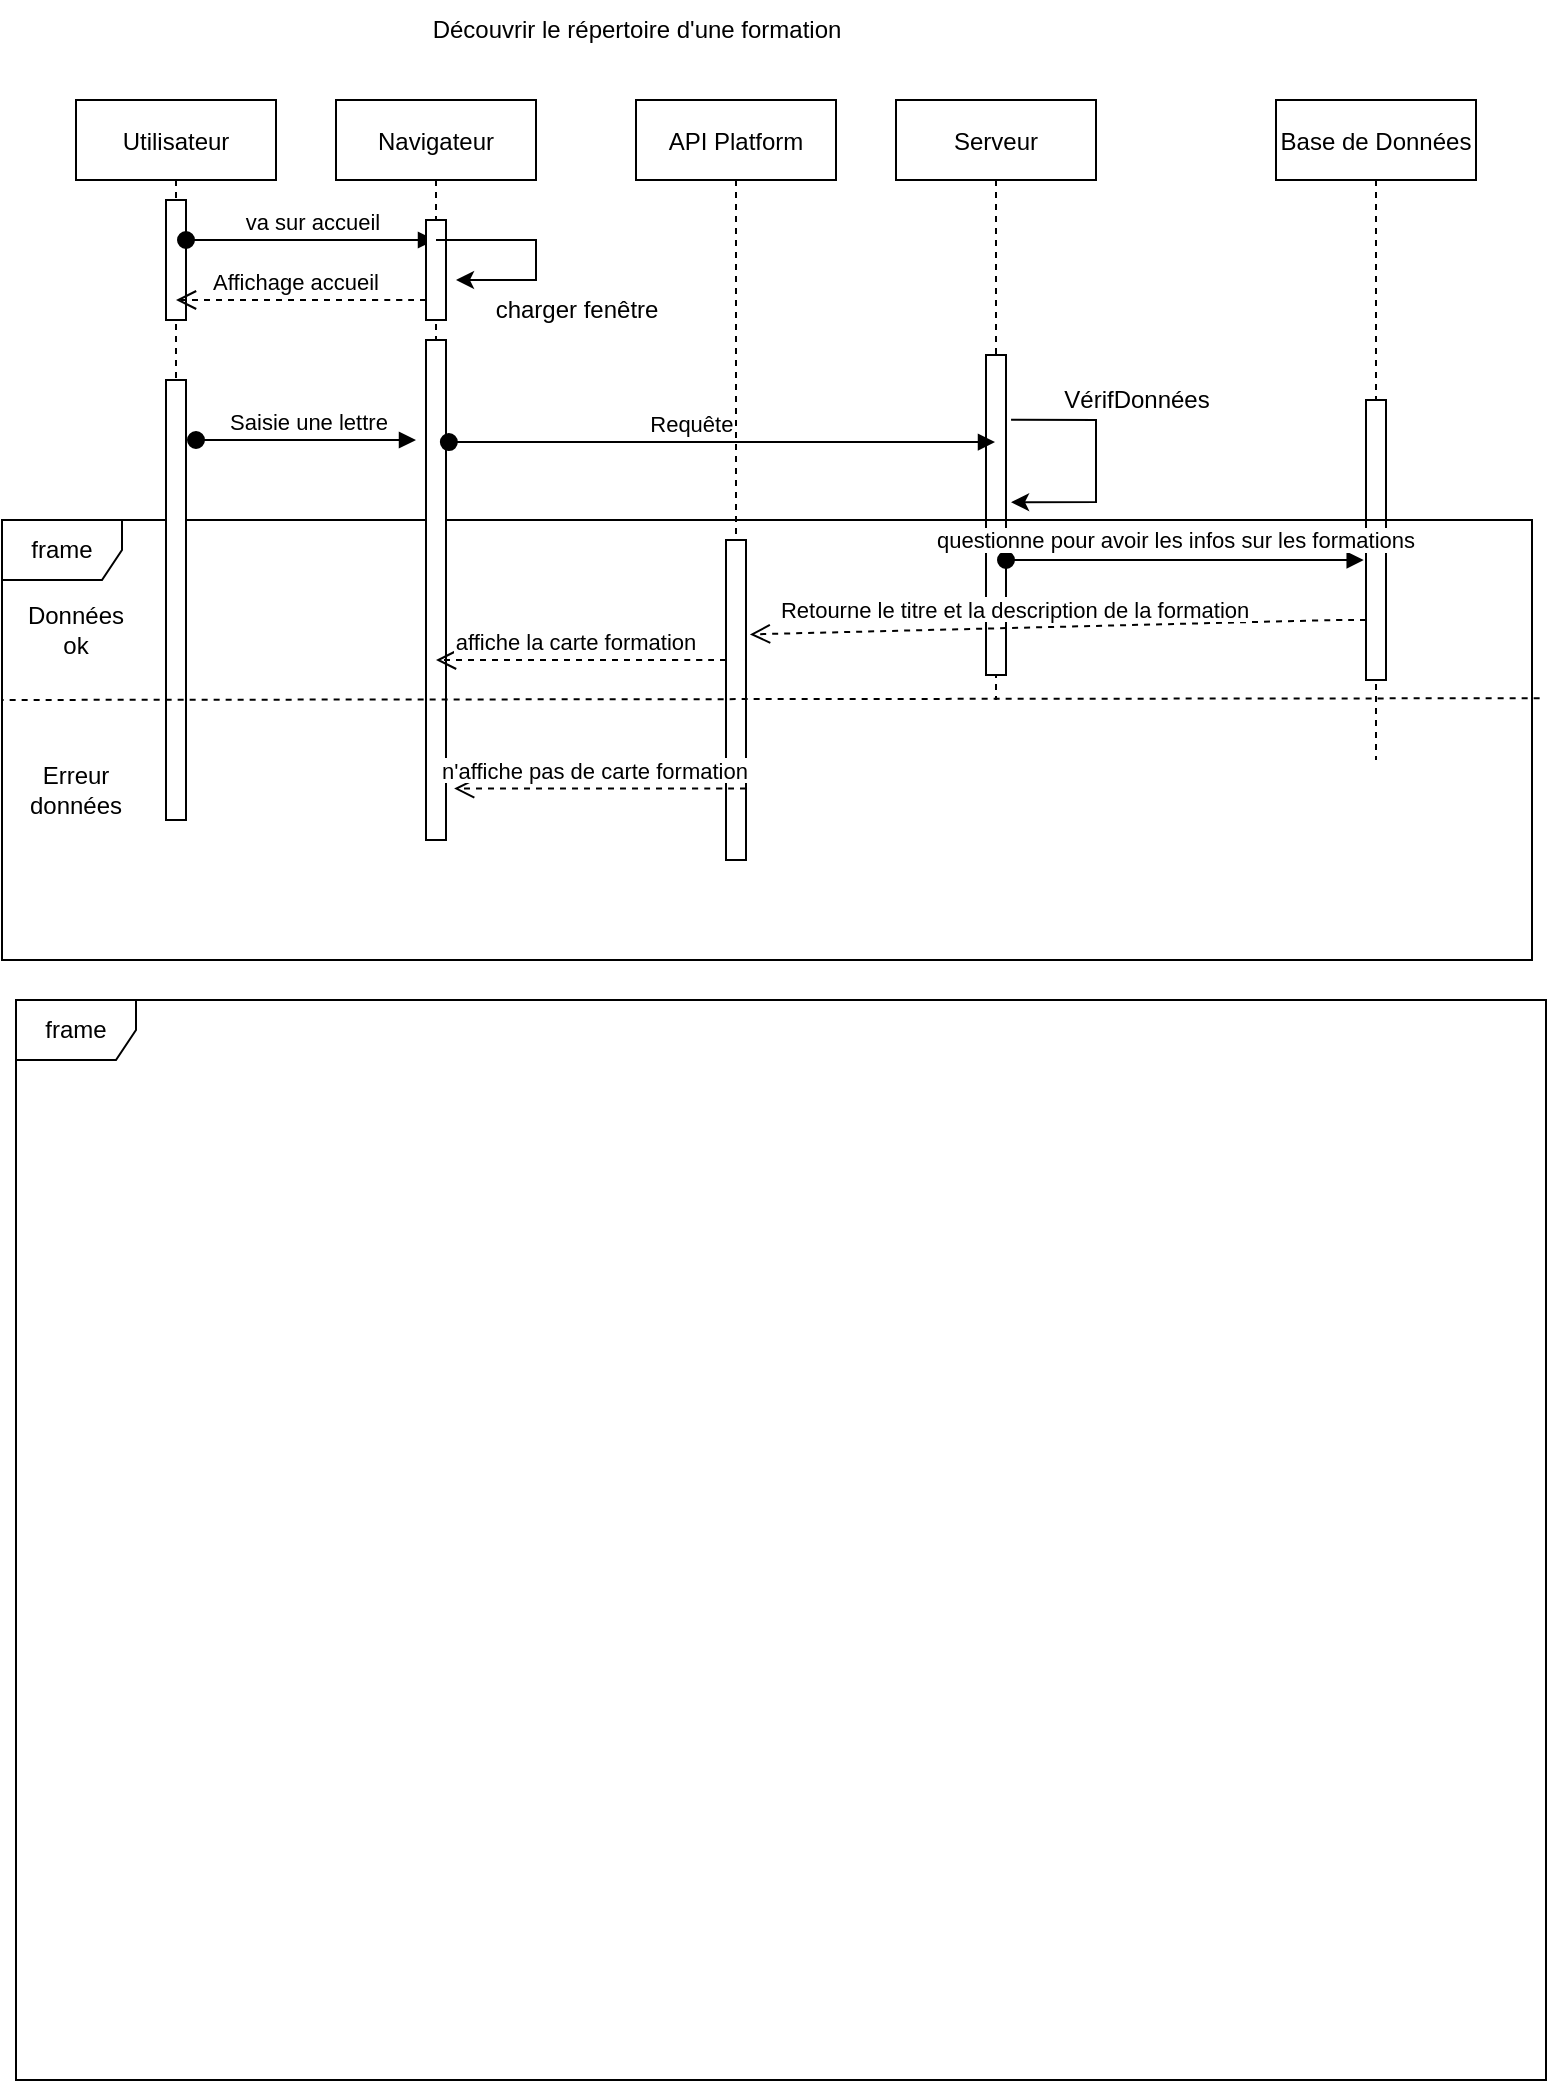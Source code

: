 <mxfile>
    <diagram id="kgpKYQtTHZ0yAKxKKP6v" name="Page-1">
        <mxGraphModel dx="748" dy="459" grid="1" gridSize="10" guides="1" tooltips="1" connect="1" arrows="1" fold="1" page="1" pageScale="1" pageWidth="850" pageHeight="1100" math="0" shadow="0">
            <root>
                <mxCell id="0"/>
                <mxCell id="1" parent="0"/>
                <mxCell id="OTlLBMgVeQTJatDbP9Qq-1" value="frame" style="shape=umlFrame;whiteSpace=wrap;html=1;" parent="1" vertex="1">
                    <mxGeometry x="50" y="510" width="765" height="540" as="geometry"/>
                </mxCell>
                <mxCell id="2" value="Serveur" style="shape=umlLifeline;perimeter=lifelinePerimeter;container=1;collapsible=0;recursiveResize=0;rounded=0;shadow=0;strokeWidth=1;" vertex="1" parent="1">
                    <mxGeometry x="490" y="60" width="100" height="300" as="geometry"/>
                </mxCell>
                <mxCell id="3" value="" style="points=[];perimeter=orthogonalPerimeter;rounded=0;shadow=0;strokeWidth=1;" vertex="1" parent="2">
                    <mxGeometry x="45" y="127.5" width="10" height="160" as="geometry"/>
                </mxCell>
                <mxCell id="4" value="" style="endArrow=classic;html=1;rounded=0;endFill=1;exitX=1.253;exitY=0.202;exitDx=0;exitDy=0;exitPerimeter=0;entryX=1.253;entryY=0.46;entryDx=0;entryDy=0;entryPerimeter=0;" edge="1" parent="2" source="3" target="3">
                    <mxGeometry width="50" height="50" relative="1" as="geometry">
                        <mxPoint x="-10" y="140" as="sourcePoint"/>
                        <mxPoint y="160" as="targetPoint"/>
                        <Array as="points">
                            <mxPoint x="100" y="160"/>
                            <mxPoint x="100" y="201"/>
                        </Array>
                    </mxGeometry>
                </mxCell>
                <mxCell id="5" value="Base de Données" style="shape=umlLifeline;perimeter=lifelinePerimeter;container=1;collapsible=0;recursiveResize=0;rounded=0;shadow=0;strokeWidth=1;" vertex="1" parent="1">
                    <mxGeometry x="680" y="60" width="100" height="330" as="geometry"/>
                </mxCell>
                <mxCell id="6" value="" style="points=[];perimeter=orthogonalPerimeter;rounded=0;shadow=0;strokeWidth=1;" vertex="1" parent="5">
                    <mxGeometry x="45" y="150" width="10" height="140" as="geometry"/>
                </mxCell>
                <mxCell id="7" value="questionne pour avoir les infos sur les formations" style="verticalAlign=bottom;startArrow=oval;endArrow=block;startSize=8;shadow=0;strokeWidth=1;exitX=1.211;exitY=0.533;exitDx=0;exitDy=0;exitPerimeter=0;entryX=0.89;entryY=0.091;entryDx=0;entryDy=0;entryPerimeter=0;" edge="1" parent="5" target="9">
                    <mxGeometry x="-0.05" y="1" relative="1" as="geometry">
                        <mxPoint x="-135.0" y="230.0" as="sourcePoint"/>
                        <mxPoint x="138.07" y="230.0" as="targetPoint"/>
                        <mxPoint as="offset"/>
                    </mxGeometry>
                </mxCell>
                <mxCell id="8" value="Retourne le titre et la description de la formation" style="verticalAlign=bottom;endArrow=open;dashed=1;endSize=8;exitX=0;exitY=0.95;shadow=0;strokeWidth=1;entryX=1.194;entryY=0.295;entryDx=0;entryDy=0;entryPerimeter=0;" edge="1" parent="5" target="22">
                    <mxGeometry x="0.139" relative="1" as="geometry">
                        <mxPoint x="-60" y="260" as="targetPoint"/>
                        <mxPoint x="45" y="260.0" as="sourcePoint"/>
                        <Array as="points">
                            <mxPoint x="30" y="260"/>
                        </Array>
                        <mxPoint as="offset"/>
                    </mxGeometry>
                </mxCell>
                <mxCell id="9" value="frame" style="shape=umlFrame;whiteSpace=wrap;html=1;" vertex="1" parent="1">
                    <mxGeometry x="43" y="270" width="765" height="220" as="geometry"/>
                </mxCell>
                <mxCell id="10" value="Utilisateur" style="shape=umlLifeline;perimeter=lifelinePerimeter;container=1;collapsible=0;recursiveResize=0;rounded=0;shadow=0;strokeWidth=1;" vertex="1" parent="1">
                    <mxGeometry x="80" y="60" width="100" height="360" as="geometry"/>
                </mxCell>
                <mxCell id="11" value="" style="points=[];perimeter=orthogonalPerimeter;rounded=0;shadow=0;strokeWidth=1;" vertex="1" parent="10">
                    <mxGeometry x="45" y="50" width="10" height="60" as="geometry"/>
                </mxCell>
                <mxCell id="12" value="va sur accueil" style="verticalAlign=bottom;startArrow=oval;endArrow=block;startSize=8;shadow=0;strokeWidth=1;exitX=1.211;exitY=0.533;exitDx=0;exitDy=0;exitPerimeter=0;" edge="1" parent="10" target="14">
                    <mxGeometry x="0.024" relative="1" as="geometry">
                        <mxPoint x="55.0" y="70" as="sourcePoint"/>
                        <mxPoint x="142.89" y="70" as="targetPoint"/>
                        <mxPoint as="offset"/>
                    </mxGeometry>
                </mxCell>
                <mxCell id="13" value="" style="points=[];perimeter=orthogonalPerimeter;rounded=0;shadow=0;strokeWidth=1;" vertex="1" parent="10">
                    <mxGeometry x="45" y="140" width="10" height="220" as="geometry"/>
                </mxCell>
                <mxCell id="14" value="Navigateur" style="shape=umlLifeline;perimeter=lifelinePerimeter;container=1;collapsible=0;recursiveResize=0;rounded=0;shadow=0;strokeWidth=1;" vertex="1" parent="1">
                    <mxGeometry x="210" y="60" width="100" height="370" as="geometry"/>
                </mxCell>
                <mxCell id="15" value="" style="points=[];perimeter=orthogonalPerimeter;rounded=0;shadow=0;strokeWidth=1;" vertex="1" parent="14">
                    <mxGeometry x="45" y="60" width="10" height="50" as="geometry"/>
                </mxCell>
                <mxCell id="16" value="" style="endArrow=classic;html=1;rounded=0;endFill=1;" edge="1" parent="14">
                    <mxGeometry width="50" height="50" relative="1" as="geometry">
                        <mxPoint x="50" y="70" as="sourcePoint"/>
                        <mxPoint x="60" y="90" as="targetPoint"/>
                        <Array as="points">
                            <mxPoint x="100" y="70"/>
                            <mxPoint x="100" y="90"/>
                        </Array>
                    </mxGeometry>
                </mxCell>
                <mxCell id="17" value="Affichage accueil" style="verticalAlign=bottom;endArrow=open;dashed=1;endSize=8;exitX=0;exitY=0.95;shadow=0;strokeWidth=1;" edge="1" parent="14" target="10">
                    <mxGeometry x="0.037" relative="1" as="geometry">
                        <mxPoint x="-60" y="100" as="targetPoint"/>
                        <mxPoint x="45" y="100.0" as="sourcePoint"/>
                        <Array as="points">
                            <mxPoint x="30" y="100"/>
                        </Array>
                        <mxPoint as="offset"/>
                    </mxGeometry>
                </mxCell>
                <mxCell id="18" value="" style="points=[];perimeter=orthogonalPerimeter;rounded=0;shadow=0;strokeWidth=1;" vertex="1" parent="14">
                    <mxGeometry x="45" y="120" width="10" height="250" as="geometry"/>
                </mxCell>
                <mxCell id="19" value="Découvrir le répertoire d'une formation" style="text;html=1;align=center;verticalAlign=middle;resizable=0;points=[];autosize=1;strokeColor=none;fillColor=none;" vertex="1" parent="1">
                    <mxGeometry x="245" y="10" width="230" height="30" as="geometry"/>
                </mxCell>
                <mxCell id="20" value="charger fenêtre" style="text;html=1;align=center;verticalAlign=middle;resizable=0;points=[];autosize=1;strokeColor=none;fillColor=none;" vertex="1" parent="1">
                    <mxGeometry x="280" y="150" width="100" height="30" as="geometry"/>
                </mxCell>
                <mxCell id="21" value="API Platform" style="shape=umlLifeline;perimeter=lifelinePerimeter;container=1;collapsible=0;recursiveResize=0;rounded=0;shadow=0;strokeWidth=1;" vertex="1" parent="1">
                    <mxGeometry x="360" y="60" width="100" height="380" as="geometry"/>
                </mxCell>
                <mxCell id="22" value="" style="points=[];perimeter=orthogonalPerimeter;rounded=0;shadow=0;strokeWidth=1;" vertex="1" parent="21">
                    <mxGeometry x="45" y="220" width="10" height="160" as="geometry"/>
                </mxCell>
                <mxCell id="23" value="Saisie une lettre" style="verticalAlign=bottom;startArrow=oval;endArrow=block;startSize=8;shadow=0;strokeWidth=1;exitX=1.211;exitY=0.533;exitDx=0;exitDy=0;exitPerimeter=0;" edge="1" parent="1">
                    <mxGeometry x="0.024" relative="1" as="geometry">
                        <mxPoint x="140" y="230" as="sourcePoint"/>
                        <mxPoint x="250" y="230" as="targetPoint"/>
                        <mxPoint as="offset"/>
                    </mxGeometry>
                </mxCell>
                <mxCell id="24" value="Requête" style="verticalAlign=bottom;startArrow=oval;endArrow=block;startSize=8;shadow=0;strokeWidth=1;exitX=1.211;exitY=0.533;exitDx=0;exitDy=0;exitPerimeter=0;" edge="1" parent="1" target="2">
                    <mxGeometry x="-0.111" relative="1" as="geometry">
                        <mxPoint x="266.43" y="231.04" as="sourcePoint"/>
                        <mxPoint x="380.0" y="230.0" as="targetPoint"/>
                        <mxPoint as="offset"/>
                    </mxGeometry>
                </mxCell>
                <mxCell id="25" value="VérifDonnées" style="text;html=1;align=center;verticalAlign=middle;resizable=0;points=[];autosize=1;strokeColor=none;fillColor=none;" vertex="1" parent="1">
                    <mxGeometry x="560" y="195" width="100" height="30" as="geometry"/>
                </mxCell>
                <mxCell id="26" value="affiche la carte formation" style="verticalAlign=bottom;endArrow=open;dashed=1;endSize=8;exitX=0;exitY=0.95;shadow=0;strokeWidth=1;" edge="1" parent="1" target="14">
                    <mxGeometry x="0.035" relative="1" as="geometry">
                        <mxPoint x="300" y="340" as="targetPoint"/>
                        <mxPoint x="405" y="340.0" as="sourcePoint"/>
                        <Array as="points">
                            <mxPoint x="390" y="340"/>
                        </Array>
                        <mxPoint as="offset"/>
                    </mxGeometry>
                </mxCell>
                <mxCell id="27" value="" style="endArrow=none;dashed=1;html=1;rounded=0;entryX=0;entryY=0.409;entryDx=0;entryDy=0;entryPerimeter=0;exitX=1.005;exitY=0.405;exitDx=0;exitDy=0;exitPerimeter=0;" edge="1" parent="1" source="9" target="9">
                    <mxGeometry width="50" height="50" relative="1" as="geometry">
                        <mxPoint x="720" y="390" as="sourcePoint"/>
                        <mxPoint x="770" y="340" as="targetPoint"/>
                    </mxGeometry>
                </mxCell>
                <mxCell id="28" value="Données ok" style="text;html=1;strokeColor=none;fillColor=none;align=center;verticalAlign=middle;whiteSpace=wrap;rounded=0;" vertex="1" parent="1">
                    <mxGeometry x="50" y="310" width="60" height="30" as="geometry"/>
                </mxCell>
                <mxCell id="29" value="Erreur données" style="text;html=1;strokeColor=none;fillColor=none;align=center;verticalAlign=middle;whiteSpace=wrap;rounded=0;" vertex="1" parent="1">
                    <mxGeometry x="50" y="390" width="60" height="30" as="geometry"/>
                </mxCell>
                <mxCell id="30" value="n'affiche pas de carte formation" style="verticalAlign=bottom;endArrow=open;dashed=1;endSize=8;exitX=0;exitY=0.95;shadow=0;strokeWidth=1;" edge="1" parent="1">
                    <mxGeometry x="0.035" relative="1" as="geometry">
                        <mxPoint x="269.071" y="404.29" as="targetPoint"/>
                        <mxPoint x="415" y="404.29" as="sourcePoint"/>
                        <Array as="points">
                            <mxPoint x="400" y="404.29"/>
                        </Array>
                        <mxPoint as="offset"/>
                    </mxGeometry>
                </mxCell>
            </root>
        </mxGraphModel>
    </diagram>
</mxfile>